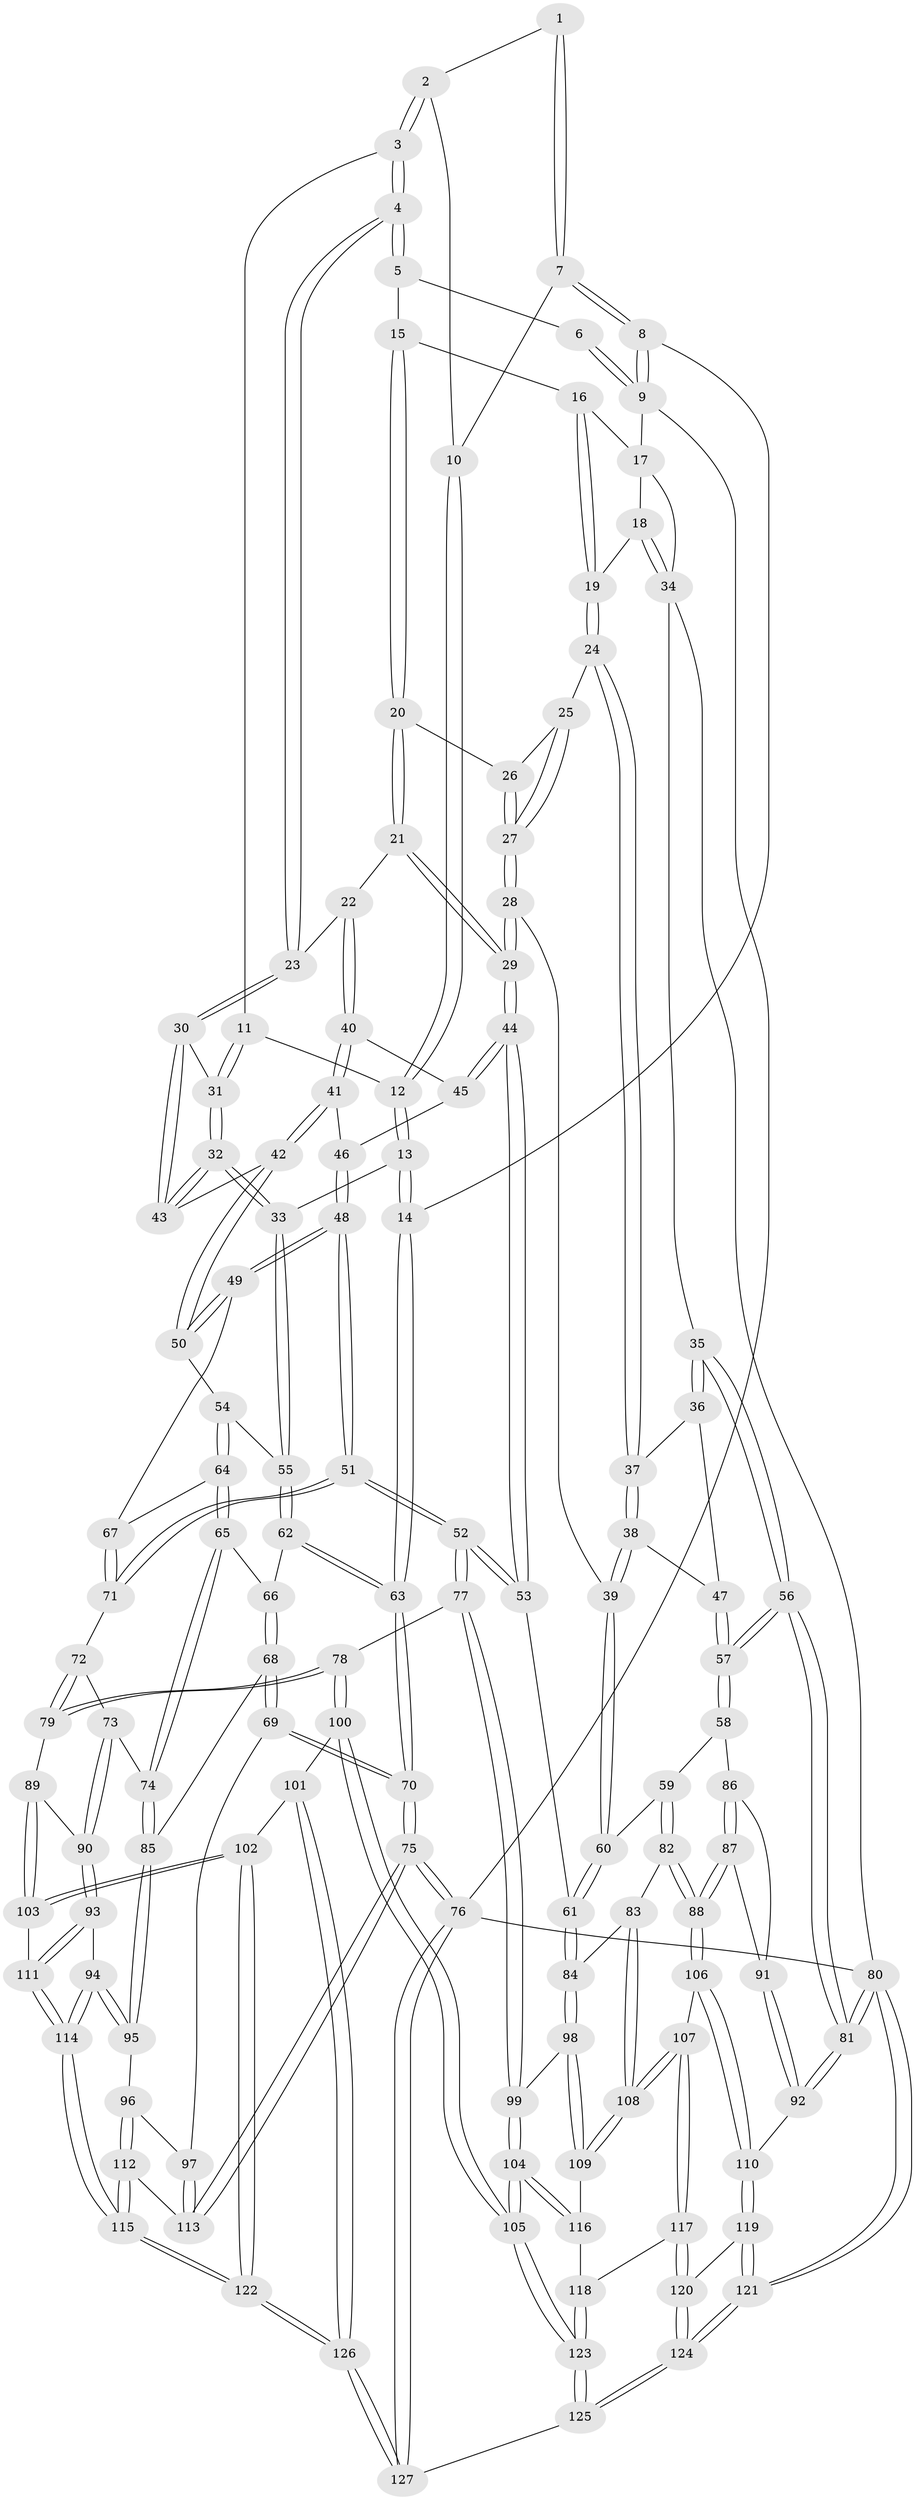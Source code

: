 // coarse degree distribution, {4: 0.39473684210526316, 5: 0.39473684210526316, 10: 0.013157894736842105, 6: 0.06578947368421052, 3: 0.07894736842105263, 7: 0.013157894736842105, 9: 0.013157894736842105, 2: 0.02631578947368421}
// Generated by graph-tools (version 1.1) at 2025/21/03/04/25 18:21:24]
// undirected, 127 vertices, 314 edges
graph export_dot {
graph [start="1"]
  node [color=gray90,style=filled];
  1 [pos="+0.09183479893353706+0"];
  2 [pos="+0.11569633174725615+0"];
  3 [pos="+0.19396030375382+0.09068994551291594"];
  4 [pos="+0.3346907714586633+0.08479332122325113"];
  5 [pos="+0.47401683013675444+0"];
  6 [pos="+0.07170419833177762+0"];
  7 [pos="+0.004851176169987074+0.07995467742329224"];
  8 [pos="+0+0.2422417593270936"];
  9 [pos="+0+0"];
  10 [pos="+0.06874379299745342+0.06440391891092542"];
  11 [pos="+0.1443975904442995+0.1465689620210429"];
  12 [pos="+0.11089965452560561+0.1508583813365605"];
  13 [pos="+0+0.27111350334326423"];
  14 [pos="+0+0.27416596936219034"];
  15 [pos="+0.6026652563141103+0"];
  16 [pos="+0.6116247206704661+0"];
  17 [pos="+0.9213093576043494+0"];
  18 [pos="+0.9398464320556714+0.1312472622078367"];
  19 [pos="+0.8951506192517867+0.14662549068448946"];
  20 [pos="+0.6097870315367535+0"];
  21 [pos="+0.5274238637210665+0.23252484647851696"];
  22 [pos="+0.3503427378655096+0.2185583872671099"];
  23 [pos="+0.3445296047905257+0.21480402881056498"];
  24 [pos="+0.8562274958619991+0.22065825110206644"];
  25 [pos="+0.7860894776091928+0.21305556406650877"];
  26 [pos="+0.6410112420260773+0.06108971868308637"];
  27 [pos="+0.6827372982626351+0.2638512854129004"];
  28 [pos="+0.641974727007955+0.33842646794270353"];
  29 [pos="+0.590577140527926+0.3598751875020655"];
  30 [pos="+0.2942528829923208+0.24867958968062878"];
  31 [pos="+0.15616586668965932+0.16689286172339265"];
  32 [pos="+0.167980713758057+0.33316211911061727"];
  33 [pos="+0.15264715338826865+0.34908522723996893"];
  34 [pos="+1+0.14100803271791712"];
  35 [pos="+1+0.3762964836057829"];
  36 [pos="+1+0.3226951615785321"];
  37 [pos="+0.8611724296411598+0.24885606990089693"];
  38 [pos="+0.8264670013621128+0.36175156306945805"];
  39 [pos="+0.8068412925127674+0.3746620969346176"];
  40 [pos="+0.39297941204380976+0.3216581568861273"];
  41 [pos="+0.34323505933861576+0.3805920632157643"];
  42 [pos="+0.3207179425868452+0.39415547795855027"];
  43 [pos="+0.27667854828117666+0.26883010888652525"];
  44 [pos="+0.574895798223651+0.39092802359305723"];
  45 [pos="+0.39776511906534195+0.32600114869157204"];
  46 [pos="+0.3998859134712828+0.4006498915707091"];
  47 [pos="+0.8531249771895251+0.3744031661424007"];
  48 [pos="+0.4363267221109836+0.48636183851429415"];
  49 [pos="+0.3082394318795369+0.45180751348889514"];
  50 [pos="+0.3027979066280717+0.4424469573226554"];
  51 [pos="+0.4757039974823556+0.5092374484768131"];
  52 [pos="+0.5399491253936837+0.5308656153642506"];
  53 [pos="+0.5490947234445669+0.5259150939243469"];
  54 [pos="+0.1900796214627273+0.39809649412426307"];
  55 [pos="+0.161211882766612+0.3777356097470231"];
  56 [pos="+1+0.5262733354378734"];
  57 [pos="+1+0.5194849574451069"];
  58 [pos="+0.8753160549156175+0.5634940099304833"];
  59 [pos="+0.8413795382234067+0.5580758460635182"];
  60 [pos="+0.7888393672165114+0.503029781907553"];
  61 [pos="+0.5622711641359502+0.5316557086134079"];
  62 [pos="+0.11990807875271639+0.4730658723238536"];
  63 [pos="+0+0.4925854348075529"];
  64 [pos="+0.22541872475059815+0.5359306558529134"];
  65 [pos="+0.1888220566335876+0.5785378842915707"];
  66 [pos="+0.12012910890112306+0.47409238377863633"];
  67 [pos="+0.28331992757824487+0.5076684904545725"];
  68 [pos="+0.0371175763492421+0.614107444639693"];
  69 [pos="+0+0.660975343859158"];
  70 [pos="+0+0.6709137791186891"];
  71 [pos="+0.3160666663614791+0.5625949623005461"];
  72 [pos="+0.3098644777649975+0.592769154760356"];
  73 [pos="+0.2736822890114043+0.6178639493074611"];
  74 [pos="+0.1864444061626264+0.6019986168360898"];
  75 [pos="+0+0.8056692260675326"];
  76 [pos="+0+1"];
  77 [pos="+0.5269188706874025+0.5550666989499783"];
  78 [pos="+0.4583502024127773+0.6324038392701762"];
  79 [pos="+0.41479996397226415+0.6461488349882437"];
  80 [pos="+1+1"];
  81 [pos="+1+0.678513069577157"];
  82 [pos="+0.7517417217326422+0.6702751675247529"];
  83 [pos="+0.7336441759055987+0.6727563743918568"];
  84 [pos="+0.6868678409210974+0.665244839868277"];
  85 [pos="+0.17793298232338733+0.6121613405848467"];
  86 [pos="+0.8790110974059444+0.6540117388970751"];
  87 [pos="+0.8516987384855912+0.7131630778864739"];
  88 [pos="+0.83457646236397+0.7359334894935855"];
  89 [pos="+0.3838124824423931+0.6705795722388829"];
  90 [pos="+0.31344514999039935+0.7024027684026966"];
  91 [pos="+0.9350676071292191+0.6921730558149196"];
  92 [pos="+1+0.7266651401139573"];
  93 [pos="+0.2885089529666127+0.7449646675701712"];
  94 [pos="+0.2560124840946864+0.7535141544408911"];
  95 [pos="+0.18543468137744049+0.7148000575667992"];
  96 [pos="+0.17623348662346397+0.720620149697167"];
  97 [pos="+0.13497545828748791+0.7305467479423052"];
  98 [pos="+0.6680759310795461+0.709524725470658"];
  99 [pos="+0.5690438260645195+0.7517169572832489"];
  100 [pos="+0.4699784613901744+0.8641125099001286"];
  101 [pos="+0.44268720003674267+0.8627792758757022"];
  102 [pos="+0.43615086798639274+0.8606462307189313"];
  103 [pos="+0.3916816869207342+0.8280623913886974"];
  104 [pos="+0.5418528232774666+0.8537136328553367"];
  105 [pos="+0.5207535112997648+0.890320042426779"];
  106 [pos="+0.8507832785574546+0.7857377699064121"];
  107 [pos="+0.7573103681327785+0.8191540287502469"];
  108 [pos="+0.7392547821648823+0.7843882725501934"];
  109 [pos="+0.6656543966727533+0.7609163370188593"];
  110 [pos="+0.8889515257591937+0.8114350925731206"];
  111 [pos="+0.38598561820857713+0.8252652730871471"];
  112 [pos="+0.13409139873536177+0.9083795488245022"];
  113 [pos="+0.05915668282329162+0.8733185549654212"];
  114 [pos="+0.2264178533929182+0.8667844042272848"];
  115 [pos="+0.1823803298246211+0.9447408360212318"];
  116 [pos="+0.6652395143417089+0.7619394271804266"];
  117 [pos="+0.7309148850648688+0.8544630442139061"];
  118 [pos="+0.7058396839454397+0.85768294132042"];
  119 [pos="+0.8911048397021378+0.8644535482081662"];
  120 [pos="+0.7964648463845911+0.9408283510751965"];
  121 [pos="+1+1"];
  122 [pos="+0.18757438722805594+0.9561888866998454"];
  123 [pos="+0.552422644090446+0.9378655146211159"];
  124 [pos="+0.7386609327746927+1"];
  125 [pos="+0.6031926367988367+1"];
  126 [pos="+0.21738915385356705+1"];
  127 [pos="+0.21804123862995026+1"];
  1 -- 2;
  1 -- 7;
  1 -- 7;
  2 -- 3;
  2 -- 3;
  2 -- 10;
  3 -- 4;
  3 -- 4;
  3 -- 11;
  4 -- 5;
  4 -- 5;
  4 -- 23;
  4 -- 23;
  5 -- 6;
  5 -- 15;
  6 -- 9;
  6 -- 9;
  7 -- 8;
  7 -- 8;
  7 -- 10;
  8 -- 9;
  8 -- 9;
  8 -- 14;
  9 -- 17;
  9 -- 76;
  10 -- 12;
  10 -- 12;
  11 -- 12;
  11 -- 31;
  11 -- 31;
  12 -- 13;
  12 -- 13;
  13 -- 14;
  13 -- 14;
  13 -- 33;
  14 -- 63;
  14 -- 63;
  15 -- 16;
  15 -- 20;
  15 -- 20;
  16 -- 17;
  16 -- 19;
  16 -- 19;
  17 -- 18;
  17 -- 34;
  18 -- 19;
  18 -- 34;
  18 -- 34;
  19 -- 24;
  19 -- 24;
  20 -- 21;
  20 -- 21;
  20 -- 26;
  21 -- 22;
  21 -- 29;
  21 -- 29;
  22 -- 23;
  22 -- 40;
  22 -- 40;
  23 -- 30;
  23 -- 30;
  24 -- 25;
  24 -- 37;
  24 -- 37;
  25 -- 26;
  25 -- 27;
  25 -- 27;
  26 -- 27;
  26 -- 27;
  27 -- 28;
  27 -- 28;
  28 -- 29;
  28 -- 29;
  28 -- 39;
  29 -- 44;
  29 -- 44;
  30 -- 31;
  30 -- 43;
  30 -- 43;
  31 -- 32;
  31 -- 32;
  32 -- 33;
  32 -- 33;
  32 -- 43;
  32 -- 43;
  33 -- 55;
  33 -- 55;
  34 -- 35;
  34 -- 80;
  35 -- 36;
  35 -- 36;
  35 -- 56;
  35 -- 56;
  36 -- 37;
  36 -- 47;
  37 -- 38;
  37 -- 38;
  38 -- 39;
  38 -- 39;
  38 -- 47;
  39 -- 60;
  39 -- 60;
  40 -- 41;
  40 -- 41;
  40 -- 45;
  41 -- 42;
  41 -- 42;
  41 -- 46;
  42 -- 43;
  42 -- 50;
  42 -- 50;
  44 -- 45;
  44 -- 45;
  44 -- 53;
  44 -- 53;
  45 -- 46;
  46 -- 48;
  46 -- 48;
  47 -- 57;
  47 -- 57;
  48 -- 49;
  48 -- 49;
  48 -- 51;
  48 -- 51;
  49 -- 50;
  49 -- 50;
  49 -- 67;
  50 -- 54;
  51 -- 52;
  51 -- 52;
  51 -- 71;
  51 -- 71;
  52 -- 53;
  52 -- 53;
  52 -- 77;
  52 -- 77;
  53 -- 61;
  54 -- 55;
  54 -- 64;
  54 -- 64;
  55 -- 62;
  55 -- 62;
  56 -- 57;
  56 -- 57;
  56 -- 81;
  56 -- 81;
  57 -- 58;
  57 -- 58;
  58 -- 59;
  58 -- 86;
  59 -- 60;
  59 -- 82;
  59 -- 82;
  60 -- 61;
  60 -- 61;
  61 -- 84;
  61 -- 84;
  62 -- 63;
  62 -- 63;
  62 -- 66;
  63 -- 70;
  63 -- 70;
  64 -- 65;
  64 -- 65;
  64 -- 67;
  65 -- 66;
  65 -- 74;
  65 -- 74;
  66 -- 68;
  66 -- 68;
  67 -- 71;
  67 -- 71;
  68 -- 69;
  68 -- 69;
  68 -- 85;
  69 -- 70;
  69 -- 70;
  69 -- 97;
  70 -- 75;
  70 -- 75;
  71 -- 72;
  72 -- 73;
  72 -- 79;
  72 -- 79;
  73 -- 74;
  73 -- 90;
  73 -- 90;
  74 -- 85;
  74 -- 85;
  75 -- 76;
  75 -- 76;
  75 -- 113;
  75 -- 113;
  76 -- 127;
  76 -- 127;
  76 -- 80;
  77 -- 78;
  77 -- 99;
  77 -- 99;
  78 -- 79;
  78 -- 79;
  78 -- 100;
  78 -- 100;
  79 -- 89;
  80 -- 81;
  80 -- 81;
  80 -- 121;
  80 -- 121;
  81 -- 92;
  81 -- 92;
  82 -- 83;
  82 -- 88;
  82 -- 88;
  83 -- 84;
  83 -- 108;
  83 -- 108;
  84 -- 98;
  84 -- 98;
  85 -- 95;
  85 -- 95;
  86 -- 87;
  86 -- 87;
  86 -- 91;
  87 -- 88;
  87 -- 88;
  87 -- 91;
  88 -- 106;
  88 -- 106;
  89 -- 90;
  89 -- 103;
  89 -- 103;
  90 -- 93;
  90 -- 93;
  91 -- 92;
  91 -- 92;
  92 -- 110;
  93 -- 94;
  93 -- 111;
  93 -- 111;
  94 -- 95;
  94 -- 95;
  94 -- 114;
  94 -- 114;
  95 -- 96;
  96 -- 97;
  96 -- 112;
  96 -- 112;
  97 -- 113;
  97 -- 113;
  98 -- 99;
  98 -- 109;
  98 -- 109;
  99 -- 104;
  99 -- 104;
  100 -- 101;
  100 -- 105;
  100 -- 105;
  101 -- 102;
  101 -- 126;
  101 -- 126;
  102 -- 103;
  102 -- 103;
  102 -- 122;
  102 -- 122;
  103 -- 111;
  104 -- 105;
  104 -- 105;
  104 -- 116;
  104 -- 116;
  105 -- 123;
  105 -- 123;
  106 -- 107;
  106 -- 110;
  106 -- 110;
  107 -- 108;
  107 -- 108;
  107 -- 117;
  107 -- 117;
  108 -- 109;
  108 -- 109;
  109 -- 116;
  110 -- 119;
  110 -- 119;
  111 -- 114;
  111 -- 114;
  112 -- 113;
  112 -- 115;
  112 -- 115;
  114 -- 115;
  114 -- 115;
  115 -- 122;
  115 -- 122;
  116 -- 118;
  117 -- 118;
  117 -- 120;
  117 -- 120;
  118 -- 123;
  118 -- 123;
  119 -- 120;
  119 -- 121;
  119 -- 121;
  120 -- 124;
  120 -- 124;
  121 -- 124;
  121 -- 124;
  122 -- 126;
  122 -- 126;
  123 -- 125;
  123 -- 125;
  124 -- 125;
  124 -- 125;
  125 -- 127;
  126 -- 127;
  126 -- 127;
}
